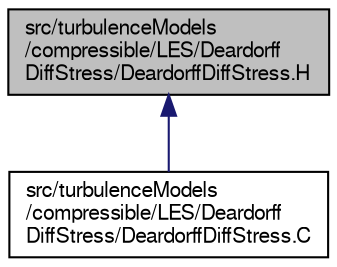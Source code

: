 digraph "src/turbulenceModels/compressible/LES/DeardorffDiffStress/DeardorffDiffStress.H"
{
  bgcolor="transparent";
  edge [fontname="FreeSans",fontsize="10",labelfontname="FreeSans",labelfontsize="10"];
  node [fontname="FreeSans",fontsize="10",shape=record];
  Node2 [label="src/turbulenceModels\l/compressible/LES/Deardorff\lDiffStress/DeardorffDiffStress.H",height=0.2,width=0.4,color="black", fillcolor="grey75", style="filled", fontcolor="black"];
  Node2 -> Node3 [dir="back",color="midnightblue",fontsize="10",style="solid",fontname="FreeSans"];
  Node3 [label="src/turbulenceModels\l/compressible/LES/Deardorff\lDiffStress/DeardorffDiffStress.C",height=0.2,width=0.4,color="black",URL="$a39755.html"];
}

